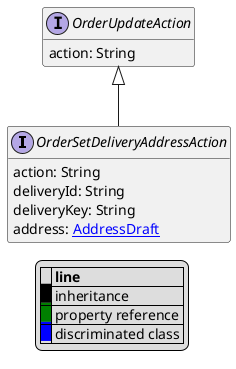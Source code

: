 @startuml

hide empty fields
hide empty methods
legend
|= |= line |
|<back:black>   </back>| inheritance |
|<back:green>   </back>| property reference |
|<back:blue>   </back>| discriminated class |
endlegend
interface OrderSetDeliveryAddressAction [[OrderSetDeliveryAddressAction.svg]] extends OrderUpdateAction {
    action: String
    deliveryId: String
    deliveryKey: String
    address: [[AddressDraft.svg AddressDraft]]
}
interface OrderUpdateAction [[OrderUpdateAction.svg]]  {
    action: String
}





@enduml
